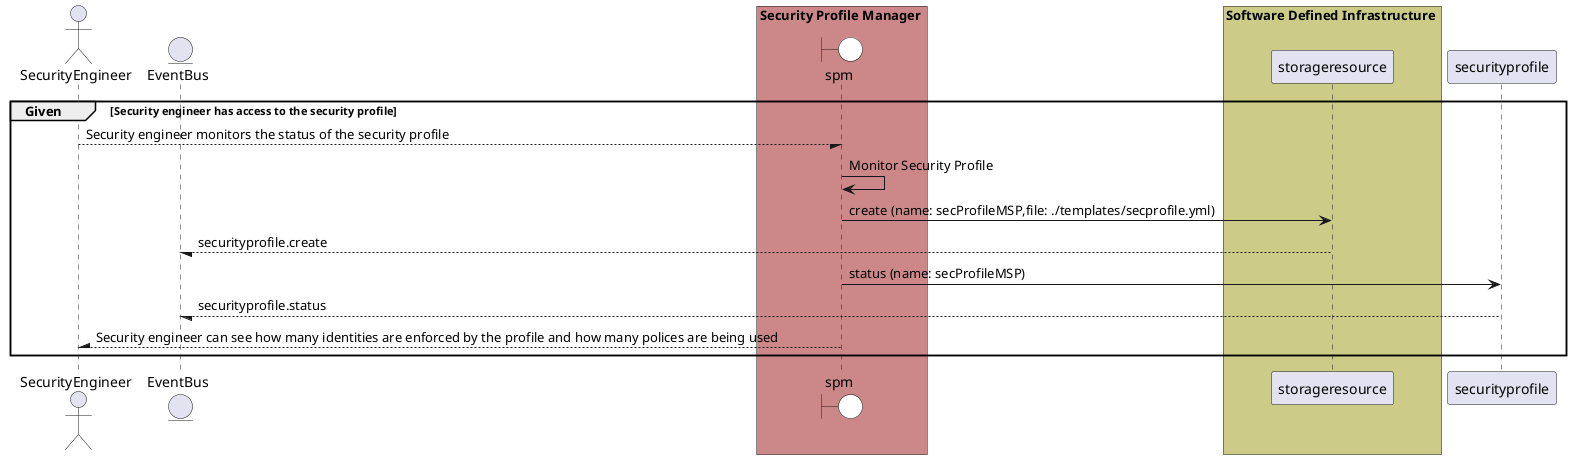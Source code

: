 @startuml


actor "SecurityEngineer"


entity EventBus

box Security Profile Manager #cc8888
    boundary spm #white
end box


box Software Defined Infrastructure #cccc88
            participant storageresource
    end box

box Security Profile Manager #cc8888
    end box

group Given [Security engineer has access to the security profile]

"SecurityEngineer" --/ spm: Security engineer monitors the status of the security profile
"spm" -> spm: Monitor Security Profile

    spm -> "storageresource": create (name: secProfileMSP,file: ./templates/secprofile.yml)

    "storageresource" --/ EventBus: securityprofile.create

    spm -> "securityprofile": status (name: secProfileMSP)

    "securityprofile" --/ EventBus: securityprofile.status



"SecurityEngineer" /-- spm: Security engineer can see how many identities are enforced by the profile and how many polices are being used


end

@enduml

